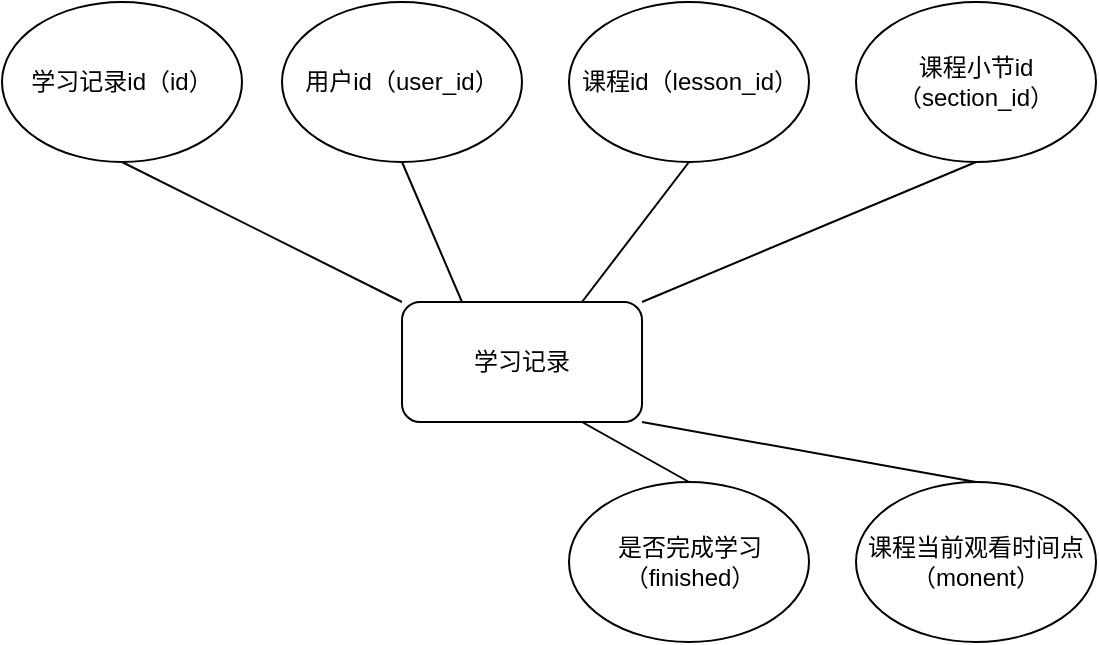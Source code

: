 <mxfile version="24.4.4" type="github">
  <diagram name="第 1 页" id="iUR6BKbe1sqp53WztFf8">
    <mxGraphModel dx="954" dy="558" grid="1" gridSize="10" guides="1" tooltips="1" connect="1" arrows="1" fold="1" page="1" pageScale="1" pageWidth="827" pageHeight="1169" math="0" shadow="0">
      <root>
        <mxCell id="0" />
        <mxCell id="1" parent="0" />
        <mxCell id="SbSv2ZAMvV9m0PmPcT5j-2" value="学习记录id（id）" style="ellipse;whiteSpace=wrap;html=1;" vertex="1" parent="1">
          <mxGeometry x="70" y="70" width="120" height="80" as="geometry" />
        </mxCell>
        <mxCell id="SbSv2ZAMvV9m0PmPcT5j-4" value="" style="endArrow=none;html=1;rounded=0;entryX=0.5;entryY=1;entryDx=0;entryDy=0;exitX=0;exitY=0;exitDx=0;exitDy=0;" edge="1" parent="1" source="SbSv2ZAMvV9m0PmPcT5j-6" target="SbSv2ZAMvV9m0PmPcT5j-2">
          <mxGeometry width="50" height="50" relative="1" as="geometry">
            <mxPoint x="320" y="210" as="sourcePoint" />
            <mxPoint x="370" y="150" as="targetPoint" />
          </mxGeometry>
        </mxCell>
        <mxCell id="SbSv2ZAMvV9m0PmPcT5j-5" value="用户id（user_id）" style="ellipse;whiteSpace=wrap;html=1;" vertex="1" parent="1">
          <mxGeometry x="210" y="70" width="120" height="80" as="geometry" />
        </mxCell>
        <mxCell id="SbSv2ZAMvV9m0PmPcT5j-6" value="学习记录" style="rounded=1;whiteSpace=wrap;html=1;" vertex="1" parent="1">
          <mxGeometry x="270" y="220" width="120" height="60" as="geometry" />
        </mxCell>
        <mxCell id="SbSv2ZAMvV9m0PmPcT5j-8" value="" style="endArrow=none;html=1;rounded=0;entryX=0.5;entryY=1;entryDx=0;entryDy=0;exitX=0.25;exitY=0;exitDx=0;exitDy=0;" edge="1" parent="1" source="SbSv2ZAMvV9m0PmPcT5j-6" target="SbSv2ZAMvV9m0PmPcT5j-5">
          <mxGeometry width="50" height="50" relative="1" as="geometry">
            <mxPoint x="280" y="230" as="sourcePoint" />
            <mxPoint x="140" y="160" as="targetPoint" />
          </mxGeometry>
        </mxCell>
        <mxCell id="SbSv2ZAMvV9m0PmPcT5j-9" value="课程id（lesson_id）" style="ellipse;whiteSpace=wrap;html=1;" vertex="1" parent="1">
          <mxGeometry x="353.5" y="70" width="120" height="80" as="geometry" />
        </mxCell>
        <mxCell id="SbSv2ZAMvV9m0PmPcT5j-10" value="" style="endArrow=none;html=1;rounded=0;entryX=0.5;entryY=1;entryDx=0;entryDy=0;exitX=0.75;exitY=0;exitDx=0;exitDy=0;" edge="1" parent="1" source="SbSv2ZAMvV9m0PmPcT5j-6" target="SbSv2ZAMvV9m0PmPcT5j-9">
          <mxGeometry width="50" height="50" relative="1" as="geometry">
            <mxPoint x="310" y="230" as="sourcePoint" />
            <mxPoint x="290" y="160" as="targetPoint" />
          </mxGeometry>
        </mxCell>
        <mxCell id="SbSv2ZAMvV9m0PmPcT5j-11" value="课程小节id（section_id）" style="ellipse;whiteSpace=wrap;html=1;" vertex="1" parent="1">
          <mxGeometry x="497" y="70" width="120" height="80" as="geometry" />
        </mxCell>
        <mxCell id="SbSv2ZAMvV9m0PmPcT5j-12" value="" style="endArrow=none;html=1;rounded=0;entryX=0.5;entryY=1;entryDx=0;entryDy=0;exitX=1;exitY=0;exitDx=0;exitDy=0;" edge="1" parent="1" target="SbSv2ZAMvV9m0PmPcT5j-11" source="SbSv2ZAMvV9m0PmPcT5j-6">
          <mxGeometry width="50" height="50" relative="1" as="geometry">
            <mxPoint x="473.5" y="220" as="sourcePoint" />
            <mxPoint x="433.5" y="160" as="targetPoint" />
          </mxGeometry>
        </mxCell>
        <mxCell id="SbSv2ZAMvV9m0PmPcT5j-13" value="课程当前观看时间点（monent）" style="ellipse;whiteSpace=wrap;html=1;" vertex="1" parent="1">
          <mxGeometry x="497" y="310" width="120" height="80" as="geometry" />
        </mxCell>
        <mxCell id="SbSv2ZAMvV9m0PmPcT5j-14" value="" style="endArrow=none;html=1;rounded=0;entryX=0.5;entryY=0;entryDx=0;entryDy=0;exitX=1;exitY=1;exitDx=0;exitDy=0;" edge="1" parent="1" target="SbSv2ZAMvV9m0PmPcT5j-13" source="SbSv2ZAMvV9m0PmPcT5j-6">
          <mxGeometry width="50" height="50" relative="1" as="geometry">
            <mxPoint x="697" y="360" as="sourcePoint" />
            <mxPoint x="797" y="290" as="targetPoint" />
          </mxGeometry>
        </mxCell>
        <mxCell id="SbSv2ZAMvV9m0PmPcT5j-15" value="是否完成学习（finished）" style="ellipse;whiteSpace=wrap;html=1;" vertex="1" parent="1">
          <mxGeometry x="353.5" y="310" width="120" height="80" as="geometry" />
        </mxCell>
        <mxCell id="SbSv2ZAMvV9m0PmPcT5j-16" value="" style="endArrow=none;html=1;rounded=0;entryX=0.5;entryY=0;entryDx=0;entryDy=0;exitX=0.75;exitY=1;exitDx=0;exitDy=0;" edge="1" parent="1" target="SbSv2ZAMvV9m0PmPcT5j-15" source="SbSv2ZAMvV9m0PmPcT5j-6">
          <mxGeometry width="50" height="50" relative="1" as="geometry">
            <mxPoint x="246.5" y="280" as="sourcePoint" />
            <mxPoint x="653.5" y="290" as="targetPoint" />
          </mxGeometry>
        </mxCell>
      </root>
    </mxGraphModel>
  </diagram>
</mxfile>
